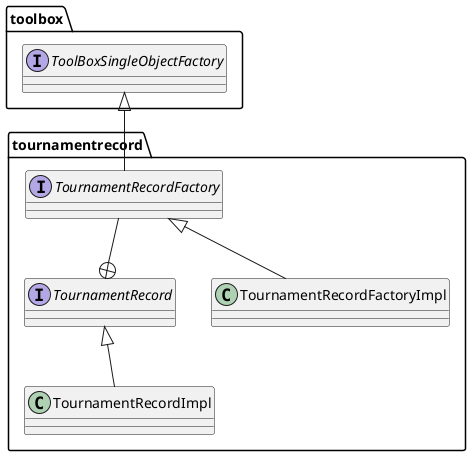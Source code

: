@startuml


package toolbox {
interface ToolBoxSingleObjectFactory {
}

}
package tournamentrecord {

interface TournamentRecord {
}


class TournamentRecordImpl {
}


interface TournamentRecordFactory {
}


class TournamentRecordFactoryImpl {
}

ToolBoxSingleObjectFactory  <|-- TournamentRecordFactory
TournamentRecord <|-- TournamentRecordImpl
TournamentRecordFactory <|-- TournamentRecordFactoryImpl

TournamentRecordFactory --+ TournamentRecord

}

@enduml
